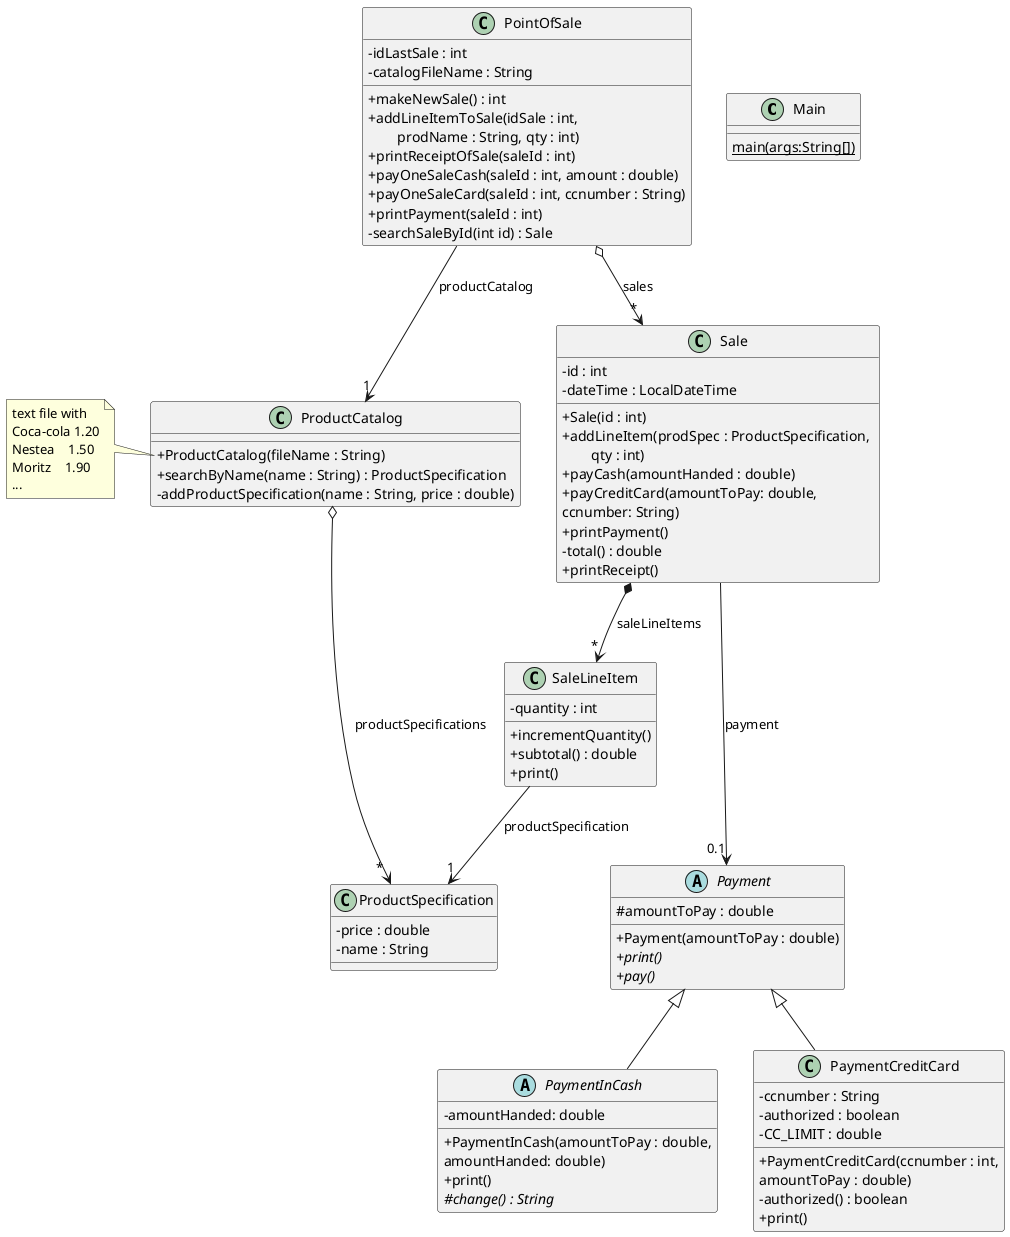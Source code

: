 @startuml
'https://plantuml.com/class-diagram
skinparam classAttributeIconSize 0

class Main {
{static} main(args:String[])
}

class PointOfSale {
- idLastSale : int
- catalogFileName : String
+ makeNewSale() : int
+ addLineItemToSale(idSale : int, \n\tprodName : String, qty : int)
+ printReceiptOfSale(saleId : int)
+ payOneSaleCash(saleId : int, amount : double)
+ payOneSaleCard(saleId : int, ccnumber : String)
+ printPayment(saleId : int)
- searchSaleById(int id) : Sale
}

class ProductCatalog {
+ ProductCatalog(fileName : String)
+ searchByName(name : String) : ProductSpecification
- addProductSpecification(name : String, price : double)
}

note left of ProductCatalog::ProductCatalog {
text file with
Coca-cola 1.20
Nestea    1.50
Moritz    1.90
...
}

class ProductSpecification {
- price : double
- name : String
}

class Sale {
- id : int
- dateTime : LocalDateTime
+ Sale(id : int)
+ addLineItem(prodSpec : ProductSpecification, \n\tqty : int)
+ payCash(amountHanded : double)
+ payCreditCard(amountToPay: double,
        ccnumber: String)
+ printPayment()
- total() : double
+ printReceipt()
}

abstract Payment {
# amountToPay : double
+ Payment(amountToPay : double)
{abstract}+ print()
{abstract}+ pay()
}

abstract PaymentInCash extends Payment {
-amountHanded: double
+ PaymentInCash(amountToPay : double,
 amountHanded: double)
+ print()
{abstract}# change() : String
}

class PaymentCreditCard extends Payment {
-ccnumber : String
-authorized : boolean
-CC_LIMIT : double
+ PaymentCreditCard(ccnumber : int,
    amountToPay : double)
- authorized() : boolean
+ print()
}

class SaleLineItem {
- quantity : int
+ incrementQuantity()
+ subtotal() : double
+ print()
}

PointOfSale o--> "*" Sale : sales
Sale *--> "*" SaleLineItem : saleLineItems
SaleLineItem --> "1" ProductSpecification : productSpecification
PointOfSale --> "1" ProductCatalog : productCatalog
ProductCatalog o--> " * " ProductSpecification : productSpecifications
Sale ---> "0.1" Payment : payment
@enduml